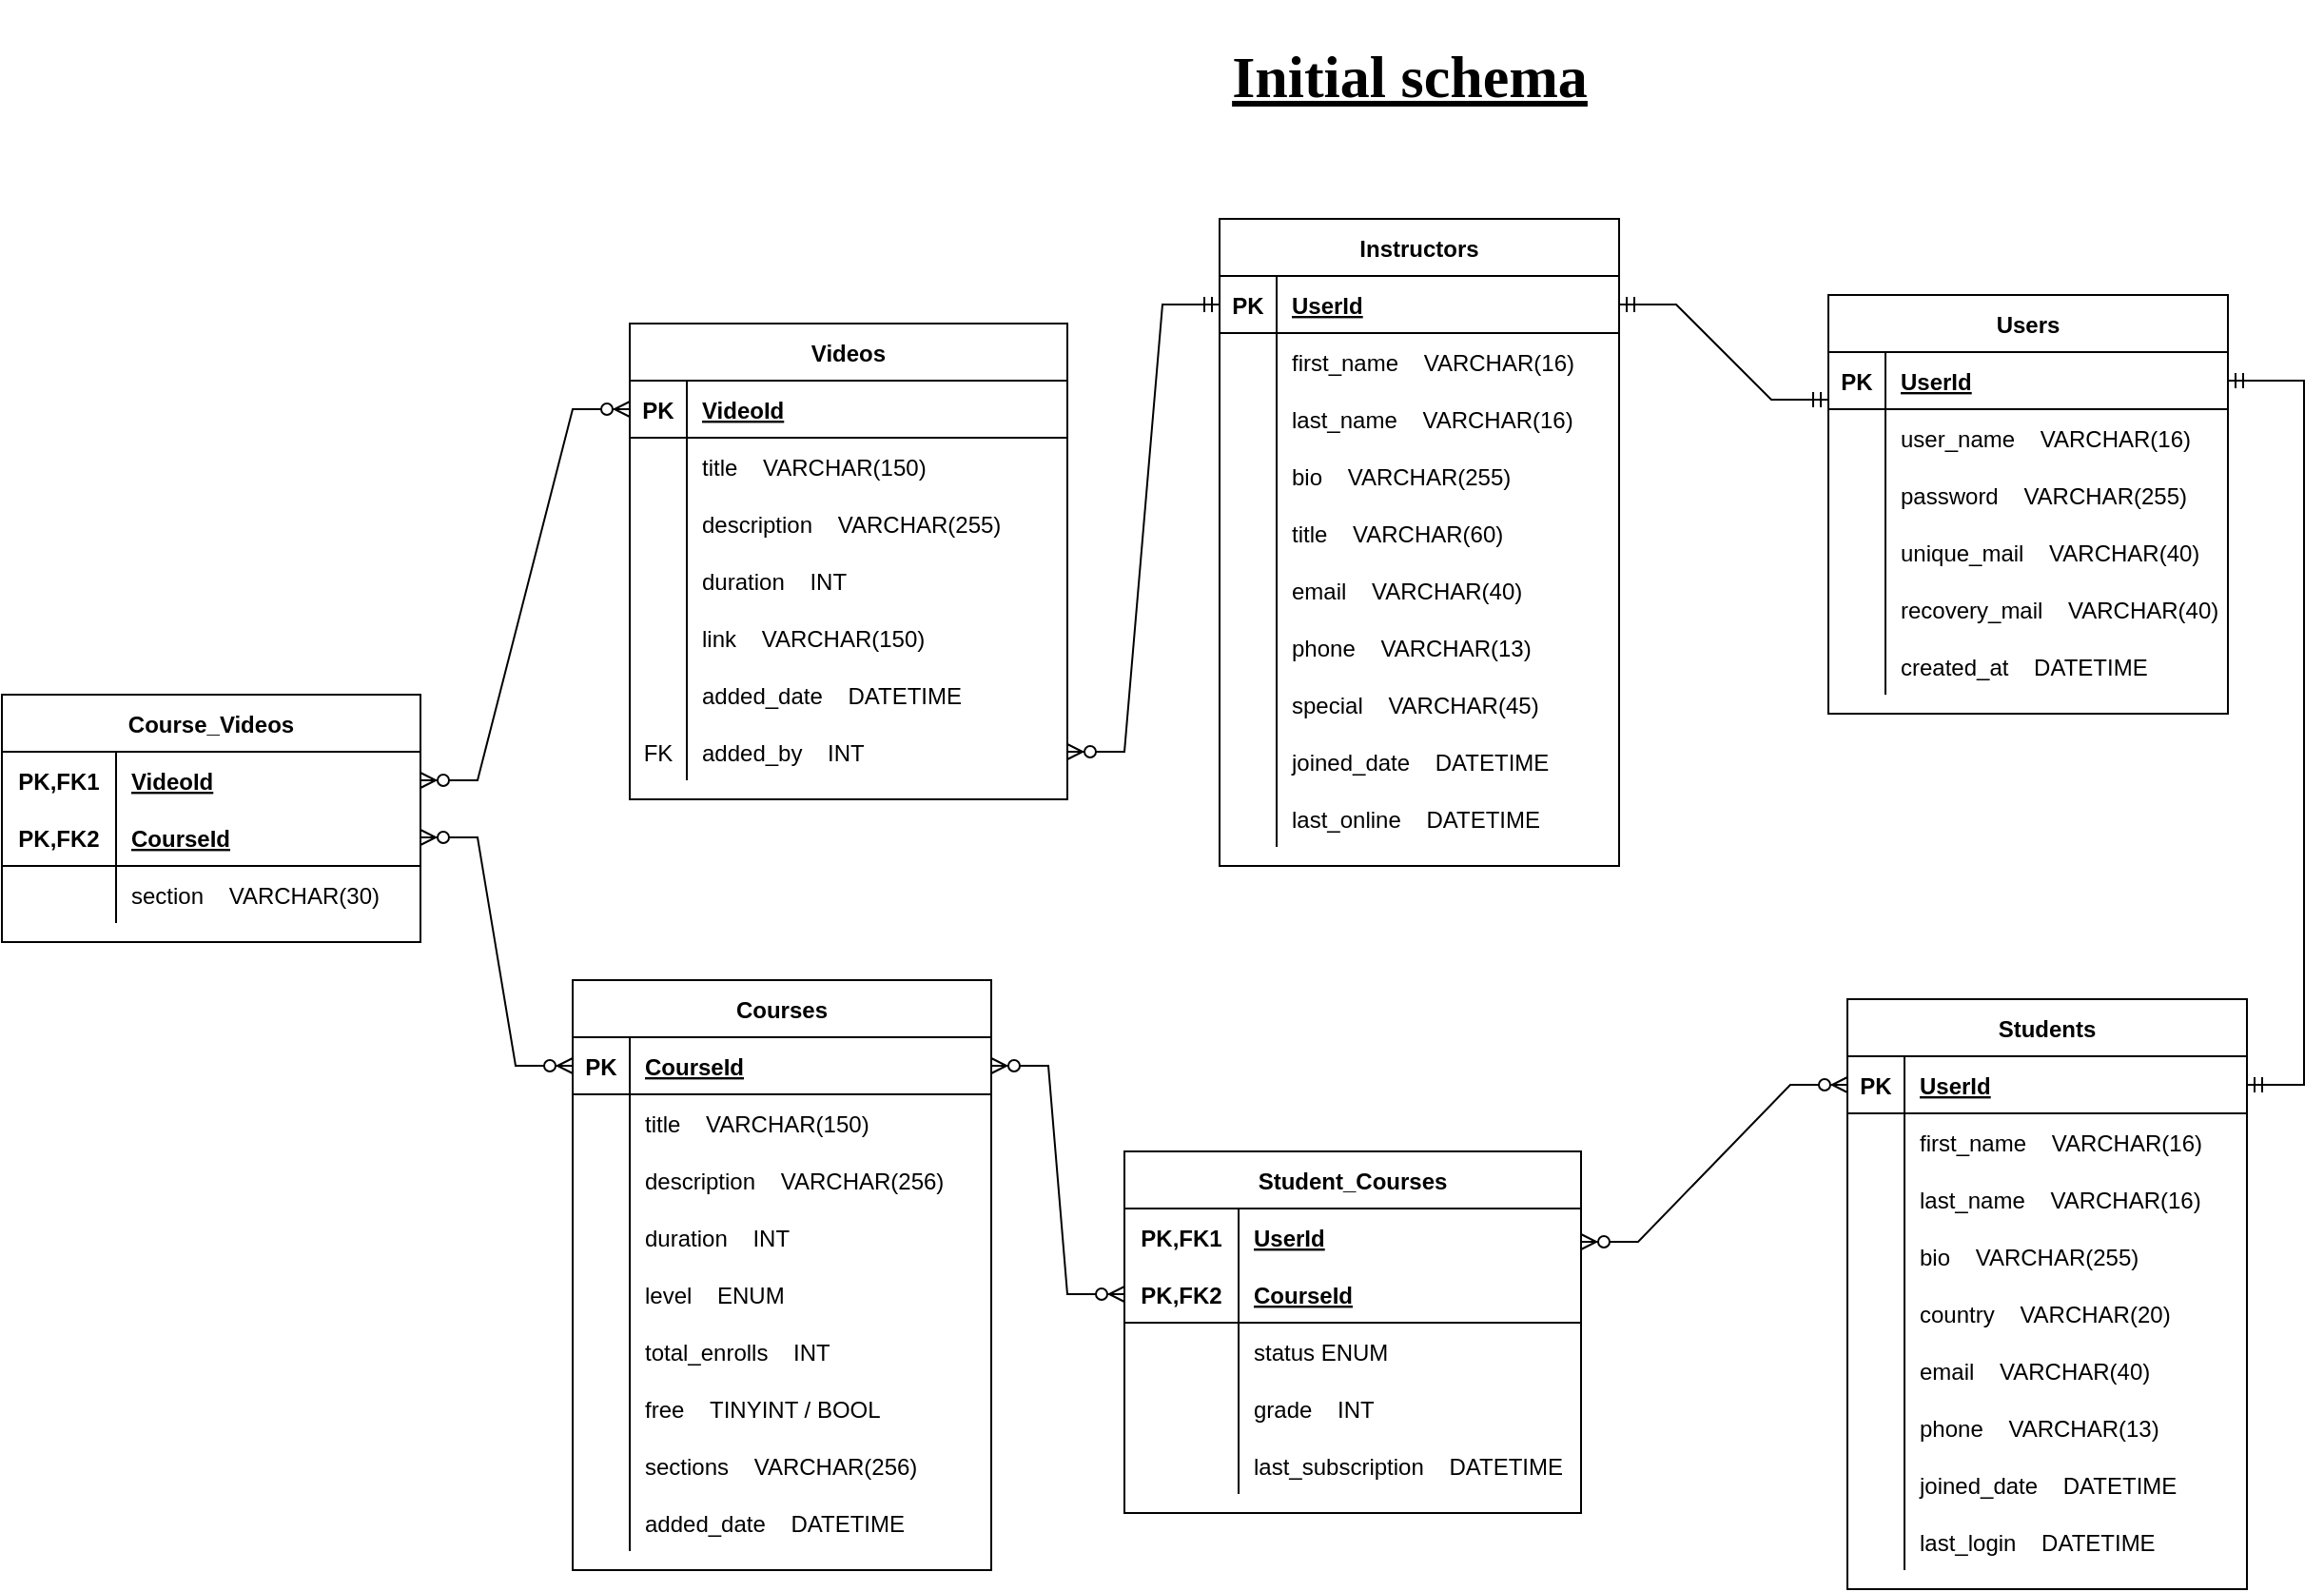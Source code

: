 <mxfile version="16.4.3" type="github">
  <diagram id="ErZcfTkcBctgj183ErIj" name="Page-1">
    <mxGraphModel dx="2376" dy="660" grid="1" gridSize="10" guides="1" tooltips="1" connect="1" arrows="1" fold="1" page="1" pageScale="1" pageWidth="850" pageHeight="1100" math="0" shadow="0">
      <root>
        <mxCell id="0" />
        <mxCell id="1" parent="0" />
        <mxCell id="pTQKPhTuMVhdi3Bp7tm_-1" value="Instructors" style="shape=table;startSize=30;container=1;collapsible=1;childLayout=tableLayout;fixedRows=1;rowLines=0;fontStyle=1;align=center;resizeLast=1;" vertex="1" parent="1">
          <mxGeometry x="50" y="155" width="210" height="340" as="geometry">
            <mxRectangle x="30" y="50" width="100" height="30" as="alternateBounds" />
          </mxGeometry>
        </mxCell>
        <mxCell id="pTQKPhTuMVhdi3Bp7tm_-2" value="" style="shape=tableRow;horizontal=0;startSize=0;swimlaneHead=0;swimlaneBody=0;fillColor=none;collapsible=0;dropTarget=0;points=[[0,0.5],[1,0.5]];portConstraint=eastwest;top=0;left=0;right=0;bottom=1;" vertex="1" parent="pTQKPhTuMVhdi3Bp7tm_-1">
          <mxGeometry y="30" width="210" height="30" as="geometry" />
        </mxCell>
        <mxCell id="pTQKPhTuMVhdi3Bp7tm_-3" value="PK" style="shape=partialRectangle;connectable=0;fillColor=none;top=0;left=0;bottom=0;right=0;fontStyle=1;overflow=hidden;" vertex="1" parent="pTQKPhTuMVhdi3Bp7tm_-2">
          <mxGeometry width="30" height="30" as="geometry">
            <mxRectangle width="30" height="30" as="alternateBounds" />
          </mxGeometry>
        </mxCell>
        <mxCell id="pTQKPhTuMVhdi3Bp7tm_-4" value="UserId" style="shape=partialRectangle;connectable=0;fillColor=none;top=0;left=0;bottom=0;right=0;align=left;spacingLeft=6;fontStyle=5;overflow=hidden;" vertex="1" parent="pTQKPhTuMVhdi3Bp7tm_-2">
          <mxGeometry x="30" width="180" height="30" as="geometry">
            <mxRectangle width="180" height="30" as="alternateBounds" />
          </mxGeometry>
        </mxCell>
        <mxCell id="pTQKPhTuMVhdi3Bp7tm_-5" value="" style="shape=tableRow;horizontal=0;startSize=0;swimlaneHead=0;swimlaneBody=0;fillColor=none;collapsible=0;dropTarget=0;points=[[0,0.5],[1,0.5]];portConstraint=eastwest;top=0;left=0;right=0;bottom=0;" vertex="1" parent="pTQKPhTuMVhdi3Bp7tm_-1">
          <mxGeometry y="60" width="210" height="30" as="geometry" />
        </mxCell>
        <mxCell id="pTQKPhTuMVhdi3Bp7tm_-6" value="" style="shape=partialRectangle;connectable=0;fillColor=none;top=0;left=0;bottom=0;right=0;editable=1;overflow=hidden;" vertex="1" parent="pTQKPhTuMVhdi3Bp7tm_-5">
          <mxGeometry width="30" height="30" as="geometry">
            <mxRectangle width="30" height="30" as="alternateBounds" />
          </mxGeometry>
        </mxCell>
        <mxCell id="pTQKPhTuMVhdi3Bp7tm_-7" value="first_name    VARCHAR(16)" style="shape=partialRectangle;connectable=0;fillColor=none;top=0;left=0;bottom=0;right=0;align=left;spacingLeft=6;overflow=hidden;" vertex="1" parent="pTQKPhTuMVhdi3Bp7tm_-5">
          <mxGeometry x="30" width="180" height="30" as="geometry">
            <mxRectangle width="180" height="30" as="alternateBounds" />
          </mxGeometry>
        </mxCell>
        <mxCell id="pTQKPhTuMVhdi3Bp7tm_-8" value="" style="shape=tableRow;horizontal=0;startSize=0;swimlaneHead=0;swimlaneBody=0;fillColor=none;collapsible=0;dropTarget=0;points=[[0,0.5],[1,0.5]];portConstraint=eastwest;top=0;left=0;right=0;bottom=0;" vertex="1" parent="pTQKPhTuMVhdi3Bp7tm_-1">
          <mxGeometry y="90" width="210" height="30" as="geometry" />
        </mxCell>
        <mxCell id="pTQKPhTuMVhdi3Bp7tm_-9" value="" style="shape=partialRectangle;connectable=0;fillColor=none;top=0;left=0;bottom=0;right=0;editable=1;overflow=hidden;" vertex="1" parent="pTQKPhTuMVhdi3Bp7tm_-8">
          <mxGeometry width="30" height="30" as="geometry">
            <mxRectangle width="30" height="30" as="alternateBounds" />
          </mxGeometry>
        </mxCell>
        <mxCell id="pTQKPhTuMVhdi3Bp7tm_-10" value="last_name    VARCHAR(16)" style="shape=partialRectangle;connectable=0;fillColor=none;top=0;left=0;bottom=0;right=0;align=left;spacingLeft=6;overflow=hidden;" vertex="1" parent="pTQKPhTuMVhdi3Bp7tm_-8">
          <mxGeometry x="30" width="180" height="30" as="geometry">
            <mxRectangle width="180" height="30" as="alternateBounds" />
          </mxGeometry>
        </mxCell>
        <mxCell id="pTQKPhTuMVhdi3Bp7tm_-11" value="" style="shape=tableRow;horizontal=0;startSize=0;swimlaneHead=0;swimlaneBody=0;fillColor=none;collapsible=0;dropTarget=0;points=[[0,0.5],[1,0.5]];portConstraint=eastwest;top=0;left=0;right=0;bottom=0;" vertex="1" parent="pTQKPhTuMVhdi3Bp7tm_-1">
          <mxGeometry y="120" width="210" height="30" as="geometry" />
        </mxCell>
        <mxCell id="pTQKPhTuMVhdi3Bp7tm_-12" value="" style="shape=partialRectangle;connectable=0;fillColor=none;top=0;left=0;bottom=0;right=0;editable=1;overflow=hidden;" vertex="1" parent="pTQKPhTuMVhdi3Bp7tm_-11">
          <mxGeometry width="30" height="30" as="geometry">
            <mxRectangle width="30" height="30" as="alternateBounds" />
          </mxGeometry>
        </mxCell>
        <mxCell id="pTQKPhTuMVhdi3Bp7tm_-13" value="bio    VARCHAR(255)" style="shape=partialRectangle;connectable=0;fillColor=none;top=0;left=0;bottom=0;right=0;align=left;spacingLeft=6;overflow=hidden;" vertex="1" parent="pTQKPhTuMVhdi3Bp7tm_-11">
          <mxGeometry x="30" width="180" height="30" as="geometry">
            <mxRectangle width="180" height="30" as="alternateBounds" />
          </mxGeometry>
        </mxCell>
        <mxCell id="pTQKPhTuMVhdi3Bp7tm_-14" value="" style="shape=tableRow;horizontal=0;startSize=0;swimlaneHead=0;swimlaneBody=0;fillColor=none;collapsible=0;dropTarget=0;points=[[0,0.5],[1,0.5]];portConstraint=eastwest;top=0;left=0;right=0;bottom=0;" vertex="1" parent="pTQKPhTuMVhdi3Bp7tm_-1">
          <mxGeometry y="150" width="210" height="30" as="geometry" />
        </mxCell>
        <mxCell id="pTQKPhTuMVhdi3Bp7tm_-15" value="" style="shape=partialRectangle;connectable=0;fillColor=none;top=0;left=0;bottom=0;right=0;editable=1;overflow=hidden;" vertex="1" parent="pTQKPhTuMVhdi3Bp7tm_-14">
          <mxGeometry width="30" height="30" as="geometry">
            <mxRectangle width="30" height="30" as="alternateBounds" />
          </mxGeometry>
        </mxCell>
        <mxCell id="pTQKPhTuMVhdi3Bp7tm_-16" value="title    VARCHAR(60)" style="shape=partialRectangle;connectable=0;fillColor=none;top=0;left=0;bottom=0;right=0;align=left;spacingLeft=6;overflow=hidden;" vertex="1" parent="pTQKPhTuMVhdi3Bp7tm_-14">
          <mxGeometry x="30" width="180" height="30" as="geometry">
            <mxRectangle width="180" height="30" as="alternateBounds" />
          </mxGeometry>
        </mxCell>
        <mxCell id="pTQKPhTuMVhdi3Bp7tm_-17" value="" style="shape=tableRow;horizontal=0;startSize=0;swimlaneHead=0;swimlaneBody=0;fillColor=none;collapsible=0;dropTarget=0;points=[[0,0.5],[1,0.5]];portConstraint=eastwest;top=0;left=0;right=0;bottom=0;" vertex="1" parent="pTQKPhTuMVhdi3Bp7tm_-1">
          <mxGeometry y="180" width="210" height="30" as="geometry" />
        </mxCell>
        <mxCell id="pTQKPhTuMVhdi3Bp7tm_-18" value="" style="shape=partialRectangle;connectable=0;fillColor=none;top=0;left=0;bottom=0;right=0;editable=1;overflow=hidden;" vertex="1" parent="pTQKPhTuMVhdi3Bp7tm_-17">
          <mxGeometry width="30" height="30" as="geometry">
            <mxRectangle width="30" height="30" as="alternateBounds" />
          </mxGeometry>
        </mxCell>
        <mxCell id="pTQKPhTuMVhdi3Bp7tm_-19" value="email    VARCHAR(40)" style="shape=partialRectangle;connectable=0;fillColor=none;top=0;left=0;bottom=0;right=0;align=left;spacingLeft=6;overflow=hidden;" vertex="1" parent="pTQKPhTuMVhdi3Bp7tm_-17">
          <mxGeometry x="30" width="180" height="30" as="geometry">
            <mxRectangle width="180" height="30" as="alternateBounds" />
          </mxGeometry>
        </mxCell>
        <mxCell id="pTQKPhTuMVhdi3Bp7tm_-20" value="" style="shape=tableRow;horizontal=0;startSize=0;swimlaneHead=0;swimlaneBody=0;fillColor=none;collapsible=0;dropTarget=0;points=[[0,0.5],[1,0.5]];portConstraint=eastwest;top=0;left=0;right=0;bottom=0;" vertex="1" parent="pTQKPhTuMVhdi3Bp7tm_-1">
          <mxGeometry y="210" width="210" height="30" as="geometry" />
        </mxCell>
        <mxCell id="pTQKPhTuMVhdi3Bp7tm_-21" value="" style="shape=partialRectangle;connectable=0;fillColor=none;top=0;left=0;bottom=0;right=0;editable=1;overflow=hidden;" vertex="1" parent="pTQKPhTuMVhdi3Bp7tm_-20">
          <mxGeometry width="30" height="30" as="geometry">
            <mxRectangle width="30" height="30" as="alternateBounds" />
          </mxGeometry>
        </mxCell>
        <mxCell id="pTQKPhTuMVhdi3Bp7tm_-22" value="phone    VARCHAR(13)" style="shape=partialRectangle;connectable=0;fillColor=none;top=0;left=0;bottom=0;right=0;align=left;spacingLeft=6;overflow=hidden;" vertex="1" parent="pTQKPhTuMVhdi3Bp7tm_-20">
          <mxGeometry x="30" width="180" height="30" as="geometry">
            <mxRectangle width="180" height="30" as="alternateBounds" />
          </mxGeometry>
        </mxCell>
        <mxCell id="pTQKPhTuMVhdi3Bp7tm_-23" value="" style="shape=tableRow;horizontal=0;startSize=0;swimlaneHead=0;swimlaneBody=0;fillColor=none;collapsible=0;dropTarget=0;points=[[0,0.5],[1,0.5]];portConstraint=eastwest;top=0;left=0;right=0;bottom=0;" vertex="1" parent="pTQKPhTuMVhdi3Bp7tm_-1">
          <mxGeometry y="240" width="210" height="30" as="geometry" />
        </mxCell>
        <mxCell id="pTQKPhTuMVhdi3Bp7tm_-24" value="" style="shape=partialRectangle;connectable=0;fillColor=none;top=0;left=0;bottom=0;right=0;editable=1;overflow=hidden;" vertex="1" parent="pTQKPhTuMVhdi3Bp7tm_-23">
          <mxGeometry width="30" height="30" as="geometry">
            <mxRectangle width="30" height="30" as="alternateBounds" />
          </mxGeometry>
        </mxCell>
        <mxCell id="pTQKPhTuMVhdi3Bp7tm_-25" value="special    VARCHAR(45)" style="shape=partialRectangle;connectable=0;fillColor=none;top=0;left=0;bottom=0;right=0;align=left;spacingLeft=6;overflow=hidden;" vertex="1" parent="pTQKPhTuMVhdi3Bp7tm_-23">
          <mxGeometry x="30" width="180" height="30" as="geometry">
            <mxRectangle width="180" height="30" as="alternateBounds" />
          </mxGeometry>
        </mxCell>
        <mxCell id="pTQKPhTuMVhdi3Bp7tm_-158" value="" style="shape=tableRow;horizontal=0;startSize=0;swimlaneHead=0;swimlaneBody=0;fillColor=none;collapsible=0;dropTarget=0;points=[[0,0.5],[1,0.5]];portConstraint=eastwest;top=0;left=0;right=0;bottom=0;" vertex="1" parent="pTQKPhTuMVhdi3Bp7tm_-1">
          <mxGeometry y="270" width="210" height="30" as="geometry" />
        </mxCell>
        <mxCell id="pTQKPhTuMVhdi3Bp7tm_-159" value="" style="shape=partialRectangle;connectable=0;fillColor=none;top=0;left=0;bottom=0;right=0;editable=1;overflow=hidden;" vertex="1" parent="pTQKPhTuMVhdi3Bp7tm_-158">
          <mxGeometry width="30" height="30" as="geometry">
            <mxRectangle width="30" height="30" as="alternateBounds" />
          </mxGeometry>
        </mxCell>
        <mxCell id="pTQKPhTuMVhdi3Bp7tm_-160" value="joined_date    DATETIME" style="shape=partialRectangle;connectable=0;fillColor=none;top=0;left=0;bottom=0;right=0;align=left;spacingLeft=6;overflow=hidden;" vertex="1" parent="pTQKPhTuMVhdi3Bp7tm_-158">
          <mxGeometry x="30" width="180" height="30" as="geometry">
            <mxRectangle width="180" height="30" as="alternateBounds" />
          </mxGeometry>
        </mxCell>
        <mxCell id="pTQKPhTuMVhdi3Bp7tm_-161" value="" style="shape=tableRow;horizontal=0;startSize=0;swimlaneHead=0;swimlaneBody=0;fillColor=none;collapsible=0;dropTarget=0;points=[[0,0.5],[1,0.5]];portConstraint=eastwest;top=0;left=0;right=0;bottom=0;" vertex="1" parent="pTQKPhTuMVhdi3Bp7tm_-1">
          <mxGeometry y="300" width="210" height="30" as="geometry" />
        </mxCell>
        <mxCell id="pTQKPhTuMVhdi3Bp7tm_-162" value="" style="shape=partialRectangle;connectable=0;fillColor=none;top=0;left=0;bottom=0;right=0;editable=1;overflow=hidden;" vertex="1" parent="pTQKPhTuMVhdi3Bp7tm_-161">
          <mxGeometry width="30" height="30" as="geometry">
            <mxRectangle width="30" height="30" as="alternateBounds" />
          </mxGeometry>
        </mxCell>
        <mxCell id="pTQKPhTuMVhdi3Bp7tm_-163" value="last_online    DATETIME" style="shape=partialRectangle;connectable=0;fillColor=none;top=0;left=0;bottom=0;right=0;align=left;spacingLeft=6;overflow=hidden;" vertex="1" parent="pTQKPhTuMVhdi3Bp7tm_-161">
          <mxGeometry x="30" width="180" height="30" as="geometry">
            <mxRectangle width="180" height="30" as="alternateBounds" />
          </mxGeometry>
        </mxCell>
        <mxCell id="pTQKPhTuMVhdi3Bp7tm_-26" value="Students" style="shape=table;startSize=30;container=1;collapsible=1;childLayout=tableLayout;fixedRows=1;rowLines=0;fontStyle=1;align=center;resizeLast=1;" vertex="1" parent="1">
          <mxGeometry x="380" y="565" width="210" height="310" as="geometry">
            <mxRectangle x="30" y="50" width="100" height="30" as="alternateBounds" />
          </mxGeometry>
        </mxCell>
        <mxCell id="pTQKPhTuMVhdi3Bp7tm_-27" value="" style="shape=tableRow;horizontal=0;startSize=0;swimlaneHead=0;swimlaneBody=0;fillColor=none;collapsible=0;dropTarget=0;points=[[0,0.5],[1,0.5]];portConstraint=eastwest;top=0;left=0;right=0;bottom=1;" vertex="1" parent="pTQKPhTuMVhdi3Bp7tm_-26">
          <mxGeometry y="30" width="210" height="30" as="geometry" />
        </mxCell>
        <mxCell id="pTQKPhTuMVhdi3Bp7tm_-28" value="PK" style="shape=partialRectangle;connectable=0;fillColor=none;top=0;left=0;bottom=0;right=0;fontStyle=1;overflow=hidden;" vertex="1" parent="pTQKPhTuMVhdi3Bp7tm_-27">
          <mxGeometry width="30" height="30" as="geometry">
            <mxRectangle width="30" height="30" as="alternateBounds" />
          </mxGeometry>
        </mxCell>
        <mxCell id="pTQKPhTuMVhdi3Bp7tm_-29" value="UserId" style="shape=partialRectangle;connectable=0;fillColor=none;top=0;left=0;bottom=0;right=0;align=left;spacingLeft=6;fontStyle=5;overflow=hidden;" vertex="1" parent="pTQKPhTuMVhdi3Bp7tm_-27">
          <mxGeometry x="30" width="180" height="30" as="geometry">
            <mxRectangle width="180" height="30" as="alternateBounds" />
          </mxGeometry>
        </mxCell>
        <mxCell id="pTQKPhTuMVhdi3Bp7tm_-30" value="" style="shape=tableRow;horizontal=0;startSize=0;swimlaneHead=0;swimlaneBody=0;fillColor=none;collapsible=0;dropTarget=0;points=[[0,0.5],[1,0.5]];portConstraint=eastwest;top=0;left=0;right=0;bottom=0;" vertex="1" parent="pTQKPhTuMVhdi3Bp7tm_-26">
          <mxGeometry y="60" width="210" height="30" as="geometry" />
        </mxCell>
        <mxCell id="pTQKPhTuMVhdi3Bp7tm_-31" value="" style="shape=partialRectangle;connectable=0;fillColor=none;top=0;left=0;bottom=0;right=0;editable=1;overflow=hidden;" vertex="1" parent="pTQKPhTuMVhdi3Bp7tm_-30">
          <mxGeometry width="30" height="30" as="geometry">
            <mxRectangle width="30" height="30" as="alternateBounds" />
          </mxGeometry>
        </mxCell>
        <mxCell id="pTQKPhTuMVhdi3Bp7tm_-32" value="first_name    VARCHAR(16)" style="shape=partialRectangle;connectable=0;fillColor=none;top=0;left=0;bottom=0;right=0;align=left;spacingLeft=6;overflow=hidden;" vertex="1" parent="pTQKPhTuMVhdi3Bp7tm_-30">
          <mxGeometry x="30" width="180" height="30" as="geometry">
            <mxRectangle width="180" height="30" as="alternateBounds" />
          </mxGeometry>
        </mxCell>
        <mxCell id="pTQKPhTuMVhdi3Bp7tm_-33" value="" style="shape=tableRow;horizontal=0;startSize=0;swimlaneHead=0;swimlaneBody=0;fillColor=none;collapsible=0;dropTarget=0;points=[[0,0.5],[1,0.5]];portConstraint=eastwest;top=0;left=0;right=0;bottom=0;" vertex="1" parent="pTQKPhTuMVhdi3Bp7tm_-26">
          <mxGeometry y="90" width="210" height="30" as="geometry" />
        </mxCell>
        <mxCell id="pTQKPhTuMVhdi3Bp7tm_-34" value="" style="shape=partialRectangle;connectable=0;fillColor=none;top=0;left=0;bottom=0;right=0;editable=1;overflow=hidden;" vertex="1" parent="pTQKPhTuMVhdi3Bp7tm_-33">
          <mxGeometry width="30" height="30" as="geometry">
            <mxRectangle width="30" height="30" as="alternateBounds" />
          </mxGeometry>
        </mxCell>
        <mxCell id="pTQKPhTuMVhdi3Bp7tm_-35" value="last_name    VARCHAR(16)" style="shape=partialRectangle;connectable=0;fillColor=none;top=0;left=0;bottom=0;right=0;align=left;spacingLeft=6;overflow=hidden;" vertex="1" parent="pTQKPhTuMVhdi3Bp7tm_-33">
          <mxGeometry x="30" width="180" height="30" as="geometry">
            <mxRectangle width="180" height="30" as="alternateBounds" />
          </mxGeometry>
        </mxCell>
        <mxCell id="pTQKPhTuMVhdi3Bp7tm_-36" value="" style="shape=tableRow;horizontal=0;startSize=0;swimlaneHead=0;swimlaneBody=0;fillColor=none;collapsible=0;dropTarget=0;points=[[0,0.5],[1,0.5]];portConstraint=eastwest;top=0;left=0;right=0;bottom=0;" vertex="1" parent="pTQKPhTuMVhdi3Bp7tm_-26">
          <mxGeometry y="120" width="210" height="30" as="geometry" />
        </mxCell>
        <mxCell id="pTQKPhTuMVhdi3Bp7tm_-37" value="" style="shape=partialRectangle;connectable=0;fillColor=none;top=0;left=0;bottom=0;right=0;editable=1;overflow=hidden;" vertex="1" parent="pTQKPhTuMVhdi3Bp7tm_-36">
          <mxGeometry width="30" height="30" as="geometry">
            <mxRectangle width="30" height="30" as="alternateBounds" />
          </mxGeometry>
        </mxCell>
        <mxCell id="pTQKPhTuMVhdi3Bp7tm_-38" value="bio    VARCHAR(255)" style="shape=partialRectangle;connectable=0;fillColor=none;top=0;left=0;bottom=0;right=0;align=left;spacingLeft=6;overflow=hidden;" vertex="1" parent="pTQKPhTuMVhdi3Bp7tm_-36">
          <mxGeometry x="30" width="180" height="30" as="geometry">
            <mxRectangle width="180" height="30" as="alternateBounds" />
          </mxGeometry>
        </mxCell>
        <mxCell id="pTQKPhTuMVhdi3Bp7tm_-39" value="" style="shape=tableRow;horizontal=0;startSize=0;swimlaneHead=0;swimlaneBody=0;fillColor=none;collapsible=0;dropTarget=0;points=[[0,0.5],[1,0.5]];portConstraint=eastwest;top=0;left=0;right=0;bottom=0;" vertex="1" parent="pTQKPhTuMVhdi3Bp7tm_-26">
          <mxGeometry y="150" width="210" height="30" as="geometry" />
        </mxCell>
        <mxCell id="pTQKPhTuMVhdi3Bp7tm_-40" value="" style="shape=partialRectangle;connectable=0;fillColor=none;top=0;left=0;bottom=0;right=0;editable=1;overflow=hidden;" vertex="1" parent="pTQKPhTuMVhdi3Bp7tm_-39">
          <mxGeometry width="30" height="30" as="geometry">
            <mxRectangle width="30" height="30" as="alternateBounds" />
          </mxGeometry>
        </mxCell>
        <mxCell id="pTQKPhTuMVhdi3Bp7tm_-41" value="country    VARCHAR(20)" style="shape=partialRectangle;connectable=0;fillColor=none;top=0;left=0;bottom=0;right=0;align=left;spacingLeft=6;overflow=hidden;" vertex="1" parent="pTQKPhTuMVhdi3Bp7tm_-39">
          <mxGeometry x="30" width="180" height="30" as="geometry">
            <mxRectangle width="180" height="30" as="alternateBounds" />
          </mxGeometry>
        </mxCell>
        <mxCell id="pTQKPhTuMVhdi3Bp7tm_-42" value="" style="shape=tableRow;horizontal=0;startSize=0;swimlaneHead=0;swimlaneBody=0;fillColor=none;collapsible=0;dropTarget=0;points=[[0,0.5],[1,0.5]];portConstraint=eastwest;top=0;left=0;right=0;bottom=0;" vertex="1" parent="pTQKPhTuMVhdi3Bp7tm_-26">
          <mxGeometry y="180" width="210" height="30" as="geometry" />
        </mxCell>
        <mxCell id="pTQKPhTuMVhdi3Bp7tm_-43" value="" style="shape=partialRectangle;connectable=0;fillColor=none;top=0;left=0;bottom=0;right=0;editable=1;overflow=hidden;" vertex="1" parent="pTQKPhTuMVhdi3Bp7tm_-42">
          <mxGeometry width="30" height="30" as="geometry">
            <mxRectangle width="30" height="30" as="alternateBounds" />
          </mxGeometry>
        </mxCell>
        <mxCell id="pTQKPhTuMVhdi3Bp7tm_-44" value="email    VARCHAR(40)" style="shape=partialRectangle;connectable=0;fillColor=none;top=0;left=0;bottom=0;right=0;align=left;spacingLeft=6;overflow=hidden;" vertex="1" parent="pTQKPhTuMVhdi3Bp7tm_-42">
          <mxGeometry x="30" width="180" height="30" as="geometry">
            <mxRectangle width="180" height="30" as="alternateBounds" />
          </mxGeometry>
        </mxCell>
        <mxCell id="pTQKPhTuMVhdi3Bp7tm_-45" value="" style="shape=tableRow;horizontal=0;startSize=0;swimlaneHead=0;swimlaneBody=0;fillColor=none;collapsible=0;dropTarget=0;points=[[0,0.5],[1,0.5]];portConstraint=eastwest;top=0;left=0;right=0;bottom=0;" vertex="1" parent="pTQKPhTuMVhdi3Bp7tm_-26">
          <mxGeometry y="210" width="210" height="30" as="geometry" />
        </mxCell>
        <mxCell id="pTQKPhTuMVhdi3Bp7tm_-46" value="" style="shape=partialRectangle;connectable=0;fillColor=none;top=0;left=0;bottom=0;right=0;editable=1;overflow=hidden;" vertex="1" parent="pTQKPhTuMVhdi3Bp7tm_-45">
          <mxGeometry width="30" height="30" as="geometry">
            <mxRectangle width="30" height="30" as="alternateBounds" />
          </mxGeometry>
        </mxCell>
        <mxCell id="pTQKPhTuMVhdi3Bp7tm_-47" value="phone    VARCHAR(13)" style="shape=partialRectangle;connectable=0;fillColor=none;top=0;left=0;bottom=0;right=0;align=left;spacingLeft=6;overflow=hidden;" vertex="1" parent="pTQKPhTuMVhdi3Bp7tm_-45">
          <mxGeometry x="30" width="180" height="30" as="geometry">
            <mxRectangle width="180" height="30" as="alternateBounds" />
          </mxGeometry>
        </mxCell>
        <mxCell id="pTQKPhTuMVhdi3Bp7tm_-152" value="" style="shape=tableRow;horizontal=0;startSize=0;swimlaneHead=0;swimlaneBody=0;fillColor=none;collapsible=0;dropTarget=0;points=[[0,0.5],[1,0.5]];portConstraint=eastwest;top=0;left=0;right=0;bottom=0;" vertex="1" parent="pTQKPhTuMVhdi3Bp7tm_-26">
          <mxGeometry y="240" width="210" height="30" as="geometry" />
        </mxCell>
        <mxCell id="pTQKPhTuMVhdi3Bp7tm_-153" value="" style="shape=partialRectangle;connectable=0;fillColor=none;top=0;left=0;bottom=0;right=0;editable=1;overflow=hidden;" vertex="1" parent="pTQKPhTuMVhdi3Bp7tm_-152">
          <mxGeometry width="30" height="30" as="geometry">
            <mxRectangle width="30" height="30" as="alternateBounds" />
          </mxGeometry>
        </mxCell>
        <mxCell id="pTQKPhTuMVhdi3Bp7tm_-154" value="joined_date    DATETIME" style="shape=partialRectangle;connectable=0;fillColor=none;top=0;left=0;bottom=0;right=0;align=left;spacingLeft=6;overflow=hidden;" vertex="1" parent="pTQKPhTuMVhdi3Bp7tm_-152">
          <mxGeometry x="30" width="180" height="30" as="geometry">
            <mxRectangle width="180" height="30" as="alternateBounds" />
          </mxGeometry>
        </mxCell>
        <mxCell id="pTQKPhTuMVhdi3Bp7tm_-155" value="" style="shape=tableRow;horizontal=0;startSize=0;swimlaneHead=0;swimlaneBody=0;fillColor=none;collapsible=0;dropTarget=0;points=[[0,0.5],[1,0.5]];portConstraint=eastwest;top=0;left=0;right=0;bottom=0;" vertex="1" parent="pTQKPhTuMVhdi3Bp7tm_-26">
          <mxGeometry y="270" width="210" height="30" as="geometry" />
        </mxCell>
        <mxCell id="pTQKPhTuMVhdi3Bp7tm_-156" value="" style="shape=partialRectangle;connectable=0;fillColor=none;top=0;left=0;bottom=0;right=0;editable=1;overflow=hidden;" vertex="1" parent="pTQKPhTuMVhdi3Bp7tm_-155">
          <mxGeometry width="30" height="30" as="geometry">
            <mxRectangle width="30" height="30" as="alternateBounds" />
          </mxGeometry>
        </mxCell>
        <mxCell id="pTQKPhTuMVhdi3Bp7tm_-157" value="last_login    DATETIME" style="shape=partialRectangle;connectable=0;fillColor=none;top=0;left=0;bottom=0;right=0;align=left;spacingLeft=6;overflow=hidden;" vertex="1" parent="pTQKPhTuMVhdi3Bp7tm_-155">
          <mxGeometry x="30" width="180" height="30" as="geometry">
            <mxRectangle width="180" height="30" as="alternateBounds" />
          </mxGeometry>
        </mxCell>
        <mxCell id="pTQKPhTuMVhdi3Bp7tm_-51" value="Courses" style="shape=table;startSize=30;container=1;collapsible=1;childLayout=tableLayout;fixedRows=1;rowLines=0;fontStyle=1;align=center;resizeLast=1;" vertex="1" parent="1">
          <mxGeometry x="-290" y="555" width="220" height="310" as="geometry">
            <mxRectangle x="30" y="50" width="100" height="30" as="alternateBounds" />
          </mxGeometry>
        </mxCell>
        <mxCell id="pTQKPhTuMVhdi3Bp7tm_-52" value="" style="shape=tableRow;horizontal=0;startSize=0;swimlaneHead=0;swimlaneBody=0;fillColor=none;collapsible=0;dropTarget=0;points=[[0,0.5],[1,0.5]];portConstraint=eastwest;top=0;left=0;right=0;bottom=1;" vertex="1" parent="pTQKPhTuMVhdi3Bp7tm_-51">
          <mxGeometry y="30" width="220" height="30" as="geometry" />
        </mxCell>
        <mxCell id="pTQKPhTuMVhdi3Bp7tm_-53" value="PK" style="shape=partialRectangle;connectable=0;fillColor=none;top=0;left=0;bottom=0;right=0;fontStyle=1;overflow=hidden;" vertex="1" parent="pTQKPhTuMVhdi3Bp7tm_-52">
          <mxGeometry width="30" height="30" as="geometry">
            <mxRectangle width="30" height="30" as="alternateBounds" />
          </mxGeometry>
        </mxCell>
        <mxCell id="pTQKPhTuMVhdi3Bp7tm_-54" value="CourseId" style="shape=partialRectangle;connectable=0;fillColor=none;top=0;left=0;bottom=0;right=0;align=left;spacingLeft=6;fontStyle=5;overflow=hidden;" vertex="1" parent="pTQKPhTuMVhdi3Bp7tm_-52">
          <mxGeometry x="30" width="190" height="30" as="geometry">
            <mxRectangle width="190" height="30" as="alternateBounds" />
          </mxGeometry>
        </mxCell>
        <mxCell id="pTQKPhTuMVhdi3Bp7tm_-55" value="" style="shape=tableRow;horizontal=0;startSize=0;swimlaneHead=0;swimlaneBody=0;fillColor=none;collapsible=0;dropTarget=0;points=[[0,0.5],[1,0.5]];portConstraint=eastwest;top=0;left=0;right=0;bottom=0;" vertex="1" parent="pTQKPhTuMVhdi3Bp7tm_-51">
          <mxGeometry y="60" width="220" height="30" as="geometry" />
        </mxCell>
        <mxCell id="pTQKPhTuMVhdi3Bp7tm_-56" value="" style="shape=partialRectangle;connectable=0;fillColor=none;top=0;left=0;bottom=0;right=0;editable=1;overflow=hidden;" vertex="1" parent="pTQKPhTuMVhdi3Bp7tm_-55">
          <mxGeometry width="30" height="30" as="geometry">
            <mxRectangle width="30" height="30" as="alternateBounds" />
          </mxGeometry>
        </mxCell>
        <mxCell id="pTQKPhTuMVhdi3Bp7tm_-57" value="title    VARCHAR(150)" style="shape=partialRectangle;connectable=0;fillColor=none;top=0;left=0;bottom=0;right=0;align=left;spacingLeft=6;overflow=hidden;" vertex="1" parent="pTQKPhTuMVhdi3Bp7tm_-55">
          <mxGeometry x="30" width="190" height="30" as="geometry">
            <mxRectangle width="190" height="30" as="alternateBounds" />
          </mxGeometry>
        </mxCell>
        <mxCell id="pTQKPhTuMVhdi3Bp7tm_-58" value="" style="shape=tableRow;horizontal=0;startSize=0;swimlaneHead=0;swimlaneBody=0;fillColor=none;collapsible=0;dropTarget=0;points=[[0,0.5],[1,0.5]];portConstraint=eastwest;top=0;left=0;right=0;bottom=0;" vertex="1" parent="pTQKPhTuMVhdi3Bp7tm_-51">
          <mxGeometry y="90" width="220" height="30" as="geometry" />
        </mxCell>
        <mxCell id="pTQKPhTuMVhdi3Bp7tm_-59" value="" style="shape=partialRectangle;connectable=0;fillColor=none;top=0;left=0;bottom=0;right=0;editable=1;overflow=hidden;" vertex="1" parent="pTQKPhTuMVhdi3Bp7tm_-58">
          <mxGeometry width="30" height="30" as="geometry">
            <mxRectangle width="30" height="30" as="alternateBounds" />
          </mxGeometry>
        </mxCell>
        <mxCell id="pTQKPhTuMVhdi3Bp7tm_-60" value="description    VARCHAR(256)" style="shape=partialRectangle;connectable=0;fillColor=none;top=0;left=0;bottom=0;right=0;align=left;spacingLeft=6;overflow=hidden;" vertex="1" parent="pTQKPhTuMVhdi3Bp7tm_-58">
          <mxGeometry x="30" width="190" height="30" as="geometry">
            <mxRectangle width="190" height="30" as="alternateBounds" />
          </mxGeometry>
        </mxCell>
        <mxCell id="pTQKPhTuMVhdi3Bp7tm_-61" value="" style="shape=tableRow;horizontal=0;startSize=0;swimlaneHead=0;swimlaneBody=0;fillColor=none;collapsible=0;dropTarget=0;points=[[0,0.5],[1,0.5]];portConstraint=eastwest;top=0;left=0;right=0;bottom=0;" vertex="1" parent="pTQKPhTuMVhdi3Bp7tm_-51">
          <mxGeometry y="120" width="220" height="30" as="geometry" />
        </mxCell>
        <mxCell id="pTQKPhTuMVhdi3Bp7tm_-62" value="" style="shape=partialRectangle;connectable=0;fillColor=none;top=0;left=0;bottom=0;right=0;editable=1;overflow=hidden;" vertex="1" parent="pTQKPhTuMVhdi3Bp7tm_-61">
          <mxGeometry width="30" height="30" as="geometry">
            <mxRectangle width="30" height="30" as="alternateBounds" />
          </mxGeometry>
        </mxCell>
        <mxCell id="pTQKPhTuMVhdi3Bp7tm_-63" value="duration    INT" style="shape=partialRectangle;connectable=0;fillColor=none;top=0;left=0;bottom=0;right=0;align=left;spacingLeft=6;overflow=hidden;" vertex="1" parent="pTQKPhTuMVhdi3Bp7tm_-61">
          <mxGeometry x="30" width="190" height="30" as="geometry">
            <mxRectangle width="190" height="30" as="alternateBounds" />
          </mxGeometry>
        </mxCell>
        <mxCell id="pTQKPhTuMVhdi3Bp7tm_-64" value="" style="shape=tableRow;horizontal=0;startSize=0;swimlaneHead=0;swimlaneBody=0;fillColor=none;collapsible=0;dropTarget=0;points=[[0,0.5],[1,0.5]];portConstraint=eastwest;top=0;left=0;right=0;bottom=0;" vertex="1" parent="pTQKPhTuMVhdi3Bp7tm_-51">
          <mxGeometry y="150" width="220" height="30" as="geometry" />
        </mxCell>
        <mxCell id="pTQKPhTuMVhdi3Bp7tm_-65" value="" style="shape=partialRectangle;connectable=0;fillColor=none;top=0;left=0;bottom=0;right=0;editable=1;overflow=hidden;" vertex="1" parent="pTQKPhTuMVhdi3Bp7tm_-64">
          <mxGeometry width="30" height="30" as="geometry">
            <mxRectangle width="30" height="30" as="alternateBounds" />
          </mxGeometry>
        </mxCell>
        <mxCell id="pTQKPhTuMVhdi3Bp7tm_-66" value="level    ENUM" style="shape=partialRectangle;connectable=0;fillColor=none;top=0;left=0;bottom=0;right=0;align=left;spacingLeft=6;overflow=hidden;" vertex="1" parent="pTQKPhTuMVhdi3Bp7tm_-64">
          <mxGeometry x="30" width="190" height="30" as="geometry">
            <mxRectangle width="190" height="30" as="alternateBounds" />
          </mxGeometry>
        </mxCell>
        <mxCell id="pTQKPhTuMVhdi3Bp7tm_-67" value="" style="shape=tableRow;horizontal=0;startSize=0;swimlaneHead=0;swimlaneBody=0;fillColor=none;collapsible=0;dropTarget=0;points=[[0,0.5],[1,0.5]];portConstraint=eastwest;top=0;left=0;right=0;bottom=0;" vertex="1" parent="pTQKPhTuMVhdi3Bp7tm_-51">
          <mxGeometry y="180" width="220" height="30" as="geometry" />
        </mxCell>
        <mxCell id="pTQKPhTuMVhdi3Bp7tm_-68" value="" style="shape=partialRectangle;connectable=0;fillColor=none;top=0;left=0;bottom=0;right=0;editable=1;overflow=hidden;" vertex="1" parent="pTQKPhTuMVhdi3Bp7tm_-67">
          <mxGeometry width="30" height="30" as="geometry">
            <mxRectangle width="30" height="30" as="alternateBounds" />
          </mxGeometry>
        </mxCell>
        <mxCell id="pTQKPhTuMVhdi3Bp7tm_-69" value="total_enrolls    INT" style="shape=partialRectangle;connectable=0;fillColor=none;top=0;left=0;bottom=0;right=0;align=left;spacingLeft=6;overflow=hidden;" vertex="1" parent="pTQKPhTuMVhdi3Bp7tm_-67">
          <mxGeometry x="30" width="190" height="30" as="geometry">
            <mxRectangle width="190" height="30" as="alternateBounds" />
          </mxGeometry>
        </mxCell>
        <mxCell id="pTQKPhTuMVhdi3Bp7tm_-70" value="" style="shape=tableRow;horizontal=0;startSize=0;swimlaneHead=0;swimlaneBody=0;fillColor=none;collapsible=0;dropTarget=0;points=[[0,0.5],[1,0.5]];portConstraint=eastwest;top=0;left=0;right=0;bottom=0;" vertex="1" parent="pTQKPhTuMVhdi3Bp7tm_-51">
          <mxGeometry y="210" width="220" height="30" as="geometry" />
        </mxCell>
        <mxCell id="pTQKPhTuMVhdi3Bp7tm_-71" value="" style="shape=partialRectangle;connectable=0;fillColor=none;top=0;left=0;bottom=0;right=0;editable=1;overflow=hidden;" vertex="1" parent="pTQKPhTuMVhdi3Bp7tm_-70">
          <mxGeometry width="30" height="30" as="geometry">
            <mxRectangle width="30" height="30" as="alternateBounds" />
          </mxGeometry>
        </mxCell>
        <mxCell id="pTQKPhTuMVhdi3Bp7tm_-72" value="free    TINYINT / BOOL" style="shape=partialRectangle;connectable=0;fillColor=none;top=0;left=0;bottom=0;right=0;align=left;spacingLeft=6;overflow=hidden;" vertex="1" parent="pTQKPhTuMVhdi3Bp7tm_-70">
          <mxGeometry x="30" width="190" height="30" as="geometry">
            <mxRectangle width="190" height="30" as="alternateBounds" />
          </mxGeometry>
        </mxCell>
        <mxCell id="pTQKPhTuMVhdi3Bp7tm_-143" value="" style="shape=tableRow;horizontal=0;startSize=0;swimlaneHead=0;swimlaneBody=0;fillColor=none;collapsible=0;dropTarget=0;points=[[0,0.5],[1,0.5]];portConstraint=eastwest;top=0;left=0;right=0;bottom=0;" vertex="1" parent="pTQKPhTuMVhdi3Bp7tm_-51">
          <mxGeometry y="240" width="220" height="30" as="geometry" />
        </mxCell>
        <mxCell id="pTQKPhTuMVhdi3Bp7tm_-144" value="" style="shape=partialRectangle;connectable=0;fillColor=none;top=0;left=0;bottom=0;right=0;editable=1;overflow=hidden;" vertex="1" parent="pTQKPhTuMVhdi3Bp7tm_-143">
          <mxGeometry width="30" height="30" as="geometry">
            <mxRectangle width="30" height="30" as="alternateBounds" />
          </mxGeometry>
        </mxCell>
        <mxCell id="pTQKPhTuMVhdi3Bp7tm_-145" value="sections    VARCHAR(256)" style="shape=partialRectangle;connectable=0;fillColor=none;top=0;left=0;bottom=0;right=0;align=left;spacingLeft=6;overflow=hidden;" vertex="1" parent="pTQKPhTuMVhdi3Bp7tm_-143">
          <mxGeometry x="30" width="190" height="30" as="geometry">
            <mxRectangle width="190" height="30" as="alternateBounds" />
          </mxGeometry>
        </mxCell>
        <mxCell id="pTQKPhTuMVhdi3Bp7tm_-149" value="" style="shape=tableRow;horizontal=0;startSize=0;swimlaneHead=0;swimlaneBody=0;fillColor=none;collapsible=0;dropTarget=0;points=[[0,0.5],[1,0.5]];portConstraint=eastwest;top=0;left=0;right=0;bottom=0;" vertex="1" parent="pTQKPhTuMVhdi3Bp7tm_-51">
          <mxGeometry y="270" width="220" height="30" as="geometry" />
        </mxCell>
        <mxCell id="pTQKPhTuMVhdi3Bp7tm_-150" value="" style="shape=partialRectangle;connectable=0;fillColor=none;top=0;left=0;bottom=0;right=0;editable=1;overflow=hidden;" vertex="1" parent="pTQKPhTuMVhdi3Bp7tm_-149">
          <mxGeometry width="30" height="30" as="geometry">
            <mxRectangle width="30" height="30" as="alternateBounds" />
          </mxGeometry>
        </mxCell>
        <mxCell id="pTQKPhTuMVhdi3Bp7tm_-151" value="added_date    DATETIME" style="shape=partialRectangle;connectable=0;fillColor=none;top=0;left=0;bottom=0;right=0;align=left;spacingLeft=6;overflow=hidden;" vertex="1" parent="pTQKPhTuMVhdi3Bp7tm_-149">
          <mxGeometry x="30" width="190" height="30" as="geometry">
            <mxRectangle width="190" height="30" as="alternateBounds" />
          </mxGeometry>
        </mxCell>
        <mxCell id="pTQKPhTuMVhdi3Bp7tm_-76" value="Videos" style="shape=table;startSize=30;container=1;collapsible=1;childLayout=tableLayout;fixedRows=1;rowLines=0;fontStyle=1;align=center;resizeLast=1;" vertex="1" parent="1">
          <mxGeometry x="-260" y="210" width="230" height="250" as="geometry">
            <mxRectangle x="30" y="50" width="100" height="30" as="alternateBounds" />
          </mxGeometry>
        </mxCell>
        <mxCell id="pTQKPhTuMVhdi3Bp7tm_-77" value="" style="shape=tableRow;horizontal=0;startSize=0;swimlaneHead=0;swimlaneBody=0;fillColor=none;collapsible=0;dropTarget=0;points=[[0,0.5],[1,0.5]];portConstraint=eastwest;top=0;left=0;right=0;bottom=1;" vertex="1" parent="pTQKPhTuMVhdi3Bp7tm_-76">
          <mxGeometry y="30" width="230" height="30" as="geometry" />
        </mxCell>
        <mxCell id="pTQKPhTuMVhdi3Bp7tm_-78" value="PK" style="shape=partialRectangle;connectable=0;fillColor=none;top=0;left=0;bottom=0;right=0;fontStyle=1;overflow=hidden;" vertex="1" parent="pTQKPhTuMVhdi3Bp7tm_-77">
          <mxGeometry width="30" height="30" as="geometry">
            <mxRectangle width="30" height="30" as="alternateBounds" />
          </mxGeometry>
        </mxCell>
        <mxCell id="pTQKPhTuMVhdi3Bp7tm_-79" value="VideoId" style="shape=partialRectangle;connectable=0;fillColor=none;top=0;left=0;bottom=0;right=0;align=left;spacingLeft=6;fontStyle=5;overflow=hidden;" vertex="1" parent="pTQKPhTuMVhdi3Bp7tm_-77">
          <mxGeometry x="30" width="200" height="30" as="geometry">
            <mxRectangle width="200" height="30" as="alternateBounds" />
          </mxGeometry>
        </mxCell>
        <mxCell id="pTQKPhTuMVhdi3Bp7tm_-80" value="" style="shape=tableRow;horizontal=0;startSize=0;swimlaneHead=0;swimlaneBody=0;fillColor=none;collapsible=0;dropTarget=0;points=[[0,0.5],[1,0.5]];portConstraint=eastwest;top=0;left=0;right=0;bottom=0;" vertex="1" parent="pTQKPhTuMVhdi3Bp7tm_-76">
          <mxGeometry y="60" width="230" height="30" as="geometry" />
        </mxCell>
        <mxCell id="pTQKPhTuMVhdi3Bp7tm_-81" value="" style="shape=partialRectangle;connectable=0;fillColor=none;top=0;left=0;bottom=0;right=0;editable=1;overflow=hidden;" vertex="1" parent="pTQKPhTuMVhdi3Bp7tm_-80">
          <mxGeometry width="30" height="30" as="geometry">
            <mxRectangle width="30" height="30" as="alternateBounds" />
          </mxGeometry>
        </mxCell>
        <mxCell id="pTQKPhTuMVhdi3Bp7tm_-82" value="title    VARCHAR(150)" style="shape=partialRectangle;connectable=0;fillColor=none;top=0;left=0;bottom=0;right=0;align=left;spacingLeft=6;overflow=hidden;" vertex="1" parent="pTQKPhTuMVhdi3Bp7tm_-80">
          <mxGeometry x="30" width="200" height="30" as="geometry">
            <mxRectangle width="200" height="30" as="alternateBounds" />
          </mxGeometry>
        </mxCell>
        <mxCell id="pTQKPhTuMVhdi3Bp7tm_-83" value="" style="shape=tableRow;horizontal=0;startSize=0;swimlaneHead=0;swimlaneBody=0;fillColor=none;collapsible=0;dropTarget=0;points=[[0,0.5],[1,0.5]];portConstraint=eastwest;top=0;left=0;right=0;bottom=0;" vertex="1" parent="pTQKPhTuMVhdi3Bp7tm_-76">
          <mxGeometry y="90" width="230" height="30" as="geometry" />
        </mxCell>
        <mxCell id="pTQKPhTuMVhdi3Bp7tm_-84" value="" style="shape=partialRectangle;connectable=0;fillColor=none;top=0;left=0;bottom=0;right=0;editable=1;overflow=hidden;" vertex="1" parent="pTQKPhTuMVhdi3Bp7tm_-83">
          <mxGeometry width="30" height="30" as="geometry">
            <mxRectangle width="30" height="30" as="alternateBounds" />
          </mxGeometry>
        </mxCell>
        <mxCell id="pTQKPhTuMVhdi3Bp7tm_-85" value="description    VARCHAR(255)" style="shape=partialRectangle;connectable=0;fillColor=none;top=0;left=0;bottom=0;right=0;align=left;spacingLeft=6;overflow=hidden;" vertex="1" parent="pTQKPhTuMVhdi3Bp7tm_-83">
          <mxGeometry x="30" width="200" height="30" as="geometry">
            <mxRectangle width="200" height="30" as="alternateBounds" />
          </mxGeometry>
        </mxCell>
        <mxCell id="pTQKPhTuMVhdi3Bp7tm_-86" value="" style="shape=tableRow;horizontal=0;startSize=0;swimlaneHead=0;swimlaneBody=0;fillColor=none;collapsible=0;dropTarget=0;points=[[0,0.5],[1,0.5]];portConstraint=eastwest;top=0;left=0;right=0;bottom=0;" vertex="1" parent="pTQKPhTuMVhdi3Bp7tm_-76">
          <mxGeometry y="120" width="230" height="30" as="geometry" />
        </mxCell>
        <mxCell id="pTQKPhTuMVhdi3Bp7tm_-87" value="" style="shape=partialRectangle;connectable=0;fillColor=none;top=0;left=0;bottom=0;right=0;editable=1;overflow=hidden;" vertex="1" parent="pTQKPhTuMVhdi3Bp7tm_-86">
          <mxGeometry width="30" height="30" as="geometry">
            <mxRectangle width="30" height="30" as="alternateBounds" />
          </mxGeometry>
        </mxCell>
        <mxCell id="pTQKPhTuMVhdi3Bp7tm_-88" value="duration    INT" style="shape=partialRectangle;connectable=0;fillColor=none;top=0;left=0;bottom=0;right=0;align=left;spacingLeft=6;overflow=hidden;" vertex="1" parent="pTQKPhTuMVhdi3Bp7tm_-86">
          <mxGeometry x="30" width="200" height="30" as="geometry">
            <mxRectangle width="200" height="30" as="alternateBounds" />
          </mxGeometry>
        </mxCell>
        <mxCell id="pTQKPhTuMVhdi3Bp7tm_-89" value="" style="shape=tableRow;horizontal=0;startSize=0;swimlaneHead=0;swimlaneBody=0;fillColor=none;collapsible=0;dropTarget=0;points=[[0,0.5],[1,0.5]];portConstraint=eastwest;top=0;left=0;right=0;bottom=0;" vertex="1" parent="pTQKPhTuMVhdi3Bp7tm_-76">
          <mxGeometry y="150" width="230" height="30" as="geometry" />
        </mxCell>
        <mxCell id="pTQKPhTuMVhdi3Bp7tm_-90" value="" style="shape=partialRectangle;connectable=0;fillColor=none;top=0;left=0;bottom=0;right=0;editable=1;overflow=hidden;" vertex="1" parent="pTQKPhTuMVhdi3Bp7tm_-89">
          <mxGeometry width="30" height="30" as="geometry">
            <mxRectangle width="30" height="30" as="alternateBounds" />
          </mxGeometry>
        </mxCell>
        <mxCell id="pTQKPhTuMVhdi3Bp7tm_-91" value="link    VARCHAR(150)" style="shape=partialRectangle;connectable=0;fillColor=none;top=0;left=0;bottom=0;right=0;align=left;spacingLeft=6;overflow=hidden;" vertex="1" parent="pTQKPhTuMVhdi3Bp7tm_-89">
          <mxGeometry x="30" width="200" height="30" as="geometry">
            <mxRectangle width="200" height="30" as="alternateBounds" />
          </mxGeometry>
        </mxCell>
        <mxCell id="pTQKPhTuMVhdi3Bp7tm_-146" value="" style="shape=tableRow;horizontal=0;startSize=0;swimlaneHead=0;swimlaneBody=0;fillColor=none;collapsible=0;dropTarget=0;points=[[0,0.5],[1,0.5]];portConstraint=eastwest;top=0;left=0;right=0;bottom=0;" vertex="1" parent="pTQKPhTuMVhdi3Bp7tm_-76">
          <mxGeometry y="180" width="230" height="30" as="geometry" />
        </mxCell>
        <mxCell id="pTQKPhTuMVhdi3Bp7tm_-147" value="" style="shape=partialRectangle;connectable=0;fillColor=none;top=0;left=0;bottom=0;right=0;editable=1;overflow=hidden;" vertex="1" parent="pTQKPhTuMVhdi3Bp7tm_-146">
          <mxGeometry width="30" height="30" as="geometry">
            <mxRectangle width="30" height="30" as="alternateBounds" />
          </mxGeometry>
        </mxCell>
        <mxCell id="pTQKPhTuMVhdi3Bp7tm_-148" value="added_date    DATETIME" style="shape=partialRectangle;connectable=0;fillColor=none;top=0;left=0;bottom=0;right=0;align=left;spacingLeft=6;overflow=hidden;" vertex="1" parent="pTQKPhTuMVhdi3Bp7tm_-146">
          <mxGeometry x="30" width="200" height="30" as="geometry">
            <mxRectangle width="200" height="30" as="alternateBounds" />
          </mxGeometry>
        </mxCell>
        <mxCell id="pTQKPhTuMVhdi3Bp7tm_-167" value="" style="shape=tableRow;horizontal=0;startSize=0;swimlaneHead=0;swimlaneBody=0;fillColor=none;collapsible=0;dropTarget=0;points=[[0,0.5],[1,0.5]];portConstraint=eastwest;top=0;left=0;right=0;bottom=0;" vertex="1" parent="pTQKPhTuMVhdi3Bp7tm_-76">
          <mxGeometry y="210" width="230" height="30" as="geometry" />
        </mxCell>
        <mxCell id="pTQKPhTuMVhdi3Bp7tm_-168" value="FK" style="shape=partialRectangle;connectable=0;fillColor=none;top=0;left=0;bottom=0;right=0;editable=1;overflow=hidden;" vertex="1" parent="pTQKPhTuMVhdi3Bp7tm_-167">
          <mxGeometry width="30" height="30" as="geometry">
            <mxRectangle width="30" height="30" as="alternateBounds" />
          </mxGeometry>
        </mxCell>
        <mxCell id="pTQKPhTuMVhdi3Bp7tm_-169" value="added_by    INT" style="shape=partialRectangle;connectable=0;fillColor=none;top=0;left=0;bottom=0;right=0;align=left;spacingLeft=6;overflow=hidden;" vertex="1" parent="pTQKPhTuMVhdi3Bp7tm_-167">
          <mxGeometry x="30" width="200" height="30" as="geometry">
            <mxRectangle width="200" height="30" as="alternateBounds" />
          </mxGeometry>
        </mxCell>
        <mxCell id="pTQKPhTuMVhdi3Bp7tm_-117" value="Student_Courses" style="shape=table;startSize=30;container=1;collapsible=1;childLayout=tableLayout;fixedRows=1;rowLines=0;fontStyle=1;align=center;resizeLast=1;" vertex="1" parent="1">
          <mxGeometry y="645" width="240" height="190" as="geometry" />
        </mxCell>
        <mxCell id="pTQKPhTuMVhdi3Bp7tm_-118" value="" style="shape=tableRow;horizontal=0;startSize=0;swimlaneHead=0;swimlaneBody=0;fillColor=none;collapsible=0;dropTarget=0;points=[[0,0.5],[1,0.5]];portConstraint=eastwest;top=0;left=0;right=0;bottom=0;" vertex="1" parent="pTQKPhTuMVhdi3Bp7tm_-117">
          <mxGeometry y="30" width="240" height="30" as="geometry" />
        </mxCell>
        <mxCell id="pTQKPhTuMVhdi3Bp7tm_-119" value="PK,FK1" style="shape=partialRectangle;connectable=0;fillColor=none;top=0;left=0;bottom=0;right=0;fontStyle=1;overflow=hidden;" vertex="1" parent="pTQKPhTuMVhdi3Bp7tm_-118">
          <mxGeometry width="60" height="30" as="geometry">
            <mxRectangle width="60" height="30" as="alternateBounds" />
          </mxGeometry>
        </mxCell>
        <mxCell id="pTQKPhTuMVhdi3Bp7tm_-120" value="UserId" style="shape=partialRectangle;connectable=0;fillColor=none;top=0;left=0;bottom=0;right=0;align=left;spacingLeft=6;fontStyle=5;overflow=hidden;" vertex="1" parent="pTQKPhTuMVhdi3Bp7tm_-118">
          <mxGeometry x="60" width="180" height="30" as="geometry">
            <mxRectangle width="180" height="30" as="alternateBounds" />
          </mxGeometry>
        </mxCell>
        <mxCell id="pTQKPhTuMVhdi3Bp7tm_-121" value="" style="shape=tableRow;horizontal=0;startSize=0;swimlaneHead=0;swimlaneBody=0;fillColor=none;collapsible=0;dropTarget=0;points=[[0,0.5],[1,0.5]];portConstraint=eastwest;top=0;left=0;right=0;bottom=1;" vertex="1" parent="pTQKPhTuMVhdi3Bp7tm_-117">
          <mxGeometry y="60" width="240" height="30" as="geometry" />
        </mxCell>
        <mxCell id="pTQKPhTuMVhdi3Bp7tm_-122" value="PK,FK2" style="shape=partialRectangle;connectable=0;fillColor=none;top=0;left=0;bottom=0;right=0;fontStyle=1;overflow=hidden;" vertex="1" parent="pTQKPhTuMVhdi3Bp7tm_-121">
          <mxGeometry width="60" height="30" as="geometry">
            <mxRectangle width="60" height="30" as="alternateBounds" />
          </mxGeometry>
        </mxCell>
        <mxCell id="pTQKPhTuMVhdi3Bp7tm_-123" value="CourseId" style="shape=partialRectangle;connectable=0;fillColor=none;top=0;left=0;bottom=0;right=0;align=left;spacingLeft=6;fontStyle=5;overflow=hidden;" vertex="1" parent="pTQKPhTuMVhdi3Bp7tm_-121">
          <mxGeometry x="60" width="180" height="30" as="geometry">
            <mxRectangle width="180" height="30" as="alternateBounds" />
          </mxGeometry>
        </mxCell>
        <mxCell id="pTQKPhTuMVhdi3Bp7tm_-124" value="" style="shape=tableRow;horizontal=0;startSize=0;swimlaneHead=0;swimlaneBody=0;fillColor=none;collapsible=0;dropTarget=0;points=[[0,0.5],[1,0.5]];portConstraint=eastwest;top=0;left=0;right=0;bottom=0;" vertex="1" parent="pTQKPhTuMVhdi3Bp7tm_-117">
          <mxGeometry y="90" width="240" height="30" as="geometry" />
        </mxCell>
        <mxCell id="pTQKPhTuMVhdi3Bp7tm_-125" value="" style="shape=partialRectangle;connectable=0;fillColor=none;top=0;left=0;bottom=0;right=0;editable=1;overflow=hidden;" vertex="1" parent="pTQKPhTuMVhdi3Bp7tm_-124">
          <mxGeometry width="60" height="30" as="geometry">
            <mxRectangle width="60" height="30" as="alternateBounds" />
          </mxGeometry>
        </mxCell>
        <mxCell id="pTQKPhTuMVhdi3Bp7tm_-126" value="status ENUM" style="shape=partialRectangle;connectable=0;fillColor=none;top=0;left=0;bottom=0;right=0;align=left;spacingLeft=6;overflow=hidden;" vertex="1" parent="pTQKPhTuMVhdi3Bp7tm_-124">
          <mxGeometry x="60" width="180" height="30" as="geometry">
            <mxRectangle width="180" height="30" as="alternateBounds" />
          </mxGeometry>
        </mxCell>
        <mxCell id="pTQKPhTuMVhdi3Bp7tm_-127" value="" style="shape=tableRow;horizontal=0;startSize=0;swimlaneHead=0;swimlaneBody=0;fillColor=none;collapsible=0;dropTarget=0;points=[[0,0.5],[1,0.5]];portConstraint=eastwest;top=0;left=0;right=0;bottom=0;" vertex="1" parent="pTQKPhTuMVhdi3Bp7tm_-117">
          <mxGeometry y="120" width="240" height="30" as="geometry" />
        </mxCell>
        <mxCell id="pTQKPhTuMVhdi3Bp7tm_-128" value="" style="shape=partialRectangle;connectable=0;fillColor=none;top=0;left=0;bottom=0;right=0;editable=1;overflow=hidden;" vertex="1" parent="pTQKPhTuMVhdi3Bp7tm_-127">
          <mxGeometry width="60" height="30" as="geometry">
            <mxRectangle width="60" height="30" as="alternateBounds" />
          </mxGeometry>
        </mxCell>
        <mxCell id="pTQKPhTuMVhdi3Bp7tm_-129" value="grade    INT" style="shape=partialRectangle;connectable=0;fillColor=none;top=0;left=0;bottom=0;right=0;align=left;spacingLeft=6;overflow=hidden;" vertex="1" parent="pTQKPhTuMVhdi3Bp7tm_-127">
          <mxGeometry x="60" width="180" height="30" as="geometry">
            <mxRectangle width="180" height="30" as="alternateBounds" />
          </mxGeometry>
        </mxCell>
        <mxCell id="pTQKPhTuMVhdi3Bp7tm_-164" value="" style="shape=tableRow;horizontal=0;startSize=0;swimlaneHead=0;swimlaneBody=0;fillColor=none;collapsible=0;dropTarget=0;points=[[0,0.5],[1,0.5]];portConstraint=eastwest;top=0;left=0;right=0;bottom=0;" vertex="1" parent="pTQKPhTuMVhdi3Bp7tm_-117">
          <mxGeometry y="150" width="240" height="30" as="geometry" />
        </mxCell>
        <mxCell id="pTQKPhTuMVhdi3Bp7tm_-165" value="" style="shape=partialRectangle;connectable=0;fillColor=none;top=0;left=0;bottom=0;right=0;editable=1;overflow=hidden;" vertex="1" parent="pTQKPhTuMVhdi3Bp7tm_-164">
          <mxGeometry width="60" height="30" as="geometry">
            <mxRectangle width="60" height="30" as="alternateBounds" />
          </mxGeometry>
        </mxCell>
        <mxCell id="pTQKPhTuMVhdi3Bp7tm_-166" value="last_subscription    DATETIME" style="shape=partialRectangle;connectable=0;fillColor=none;top=0;left=0;bottom=0;right=0;align=left;spacingLeft=6;overflow=hidden;" vertex="1" parent="pTQKPhTuMVhdi3Bp7tm_-164">
          <mxGeometry x="60" width="180" height="30" as="geometry">
            <mxRectangle width="180" height="30" as="alternateBounds" />
          </mxGeometry>
        </mxCell>
        <mxCell id="pTQKPhTuMVhdi3Bp7tm_-130" value="Course_Videos" style="shape=table;startSize=30;container=1;collapsible=1;childLayout=tableLayout;fixedRows=1;rowLines=0;fontStyle=1;align=center;resizeLast=1;" vertex="1" parent="1">
          <mxGeometry x="-590" y="405" width="220" height="130" as="geometry" />
        </mxCell>
        <mxCell id="pTQKPhTuMVhdi3Bp7tm_-131" value="" style="shape=tableRow;horizontal=0;startSize=0;swimlaneHead=0;swimlaneBody=0;fillColor=none;collapsible=0;dropTarget=0;points=[[0,0.5],[1,0.5]];portConstraint=eastwest;top=0;left=0;right=0;bottom=0;" vertex="1" parent="pTQKPhTuMVhdi3Bp7tm_-130">
          <mxGeometry y="30" width="220" height="30" as="geometry" />
        </mxCell>
        <mxCell id="pTQKPhTuMVhdi3Bp7tm_-132" value="PK,FK1" style="shape=partialRectangle;connectable=0;fillColor=none;top=0;left=0;bottom=0;right=0;fontStyle=1;overflow=hidden;" vertex="1" parent="pTQKPhTuMVhdi3Bp7tm_-131">
          <mxGeometry width="60" height="30" as="geometry">
            <mxRectangle width="60" height="30" as="alternateBounds" />
          </mxGeometry>
        </mxCell>
        <mxCell id="pTQKPhTuMVhdi3Bp7tm_-133" value="VideoId" style="shape=partialRectangle;connectable=0;fillColor=none;top=0;left=0;bottom=0;right=0;align=left;spacingLeft=6;fontStyle=5;overflow=hidden;" vertex="1" parent="pTQKPhTuMVhdi3Bp7tm_-131">
          <mxGeometry x="60" width="160" height="30" as="geometry">
            <mxRectangle width="160" height="30" as="alternateBounds" />
          </mxGeometry>
        </mxCell>
        <mxCell id="pTQKPhTuMVhdi3Bp7tm_-134" value="" style="shape=tableRow;horizontal=0;startSize=0;swimlaneHead=0;swimlaneBody=0;fillColor=none;collapsible=0;dropTarget=0;points=[[0,0.5],[1,0.5]];portConstraint=eastwest;top=0;left=0;right=0;bottom=1;" vertex="1" parent="pTQKPhTuMVhdi3Bp7tm_-130">
          <mxGeometry y="60" width="220" height="30" as="geometry" />
        </mxCell>
        <mxCell id="pTQKPhTuMVhdi3Bp7tm_-135" value="PK,FK2" style="shape=partialRectangle;connectable=0;fillColor=none;top=0;left=0;bottom=0;right=0;fontStyle=1;overflow=hidden;" vertex="1" parent="pTQKPhTuMVhdi3Bp7tm_-134">
          <mxGeometry width="60" height="30" as="geometry">
            <mxRectangle width="60" height="30" as="alternateBounds" />
          </mxGeometry>
        </mxCell>
        <mxCell id="pTQKPhTuMVhdi3Bp7tm_-136" value="CourseId" style="shape=partialRectangle;connectable=0;fillColor=none;top=0;left=0;bottom=0;right=0;align=left;spacingLeft=6;fontStyle=5;overflow=hidden;" vertex="1" parent="pTQKPhTuMVhdi3Bp7tm_-134">
          <mxGeometry x="60" width="160" height="30" as="geometry">
            <mxRectangle width="160" height="30" as="alternateBounds" />
          </mxGeometry>
        </mxCell>
        <mxCell id="pTQKPhTuMVhdi3Bp7tm_-137" value="" style="shape=tableRow;horizontal=0;startSize=0;swimlaneHead=0;swimlaneBody=0;fillColor=none;collapsible=0;dropTarget=0;points=[[0,0.5],[1,0.5]];portConstraint=eastwest;top=0;left=0;right=0;bottom=0;" vertex="1" parent="pTQKPhTuMVhdi3Bp7tm_-130">
          <mxGeometry y="90" width="220" height="30" as="geometry" />
        </mxCell>
        <mxCell id="pTQKPhTuMVhdi3Bp7tm_-138" value="" style="shape=partialRectangle;connectable=0;fillColor=none;top=0;left=0;bottom=0;right=0;editable=1;overflow=hidden;" vertex="1" parent="pTQKPhTuMVhdi3Bp7tm_-137">
          <mxGeometry width="60" height="30" as="geometry">
            <mxRectangle width="60" height="30" as="alternateBounds" />
          </mxGeometry>
        </mxCell>
        <mxCell id="pTQKPhTuMVhdi3Bp7tm_-139" value="section    VARCHAR(30)" style="shape=partialRectangle;connectable=0;fillColor=none;top=0;left=0;bottom=0;right=0;align=left;spacingLeft=6;overflow=hidden;" vertex="1" parent="pTQKPhTuMVhdi3Bp7tm_-137">
          <mxGeometry x="60" width="160" height="30" as="geometry">
            <mxRectangle width="160" height="30" as="alternateBounds" />
          </mxGeometry>
        </mxCell>
        <mxCell id="pTQKPhTuMVhdi3Bp7tm_-171" value="" style="edgeStyle=entityRelationEdgeStyle;fontSize=12;html=1;endArrow=ERzeroToMany;endFill=1;startArrow=ERzeroToMany;rounded=0;exitX=1;exitY=0.25;exitDx=0;exitDy=0;entryX=0;entryY=0.5;entryDx=0;entryDy=0;" edge="1" parent="1" source="pTQKPhTuMVhdi3Bp7tm_-117" target="pTQKPhTuMVhdi3Bp7tm_-27">
          <mxGeometry width="100" height="100" relative="1" as="geometry">
            <mxPoint x="560" y="615" as="sourcePoint" />
            <mxPoint x="310" y="445" as="targetPoint" />
          </mxGeometry>
        </mxCell>
        <mxCell id="pTQKPhTuMVhdi3Bp7tm_-172" value="" style="edgeStyle=entityRelationEdgeStyle;fontSize=12;html=1;endArrow=ERzeroToMany;endFill=1;startArrow=ERzeroToMany;rounded=0;entryX=1;entryY=0.5;entryDx=0;entryDy=0;exitX=0;exitY=0.5;exitDx=0;exitDy=0;" edge="1" parent="1" source="pTQKPhTuMVhdi3Bp7tm_-121" target="pTQKPhTuMVhdi3Bp7tm_-52">
          <mxGeometry width="100" height="100" relative="1" as="geometry">
            <mxPoint x="440" y="705" as="sourcePoint" />
            <mxPoint x="590" y="445" as="targetPoint" />
          </mxGeometry>
        </mxCell>
        <mxCell id="pTQKPhTuMVhdi3Bp7tm_-176" value="" style="edgeStyle=entityRelationEdgeStyle;fontSize=12;html=1;endArrow=ERzeroToMany;startArrow=ERmandOne;rounded=0;entryX=1;entryY=0.5;entryDx=0;entryDy=0;exitX=0;exitY=0.5;exitDx=0;exitDy=0;" edge="1" parent="1" source="pTQKPhTuMVhdi3Bp7tm_-2" target="pTQKPhTuMVhdi3Bp7tm_-167">
          <mxGeometry width="100" height="100" relative="1" as="geometry">
            <mxPoint x="30" y="725" as="sourcePoint" />
            <mxPoint x="130" y="625" as="targetPoint" />
          </mxGeometry>
        </mxCell>
        <mxCell id="pTQKPhTuMVhdi3Bp7tm_-177" value="" style="edgeStyle=entityRelationEdgeStyle;fontSize=12;html=1;endArrow=ERzeroToMany;endFill=1;startArrow=ERzeroToMany;rounded=0;exitX=1;exitY=0.5;exitDx=0;exitDy=0;entryX=0;entryY=0.5;entryDx=0;entryDy=0;" edge="1" parent="1" source="pTQKPhTuMVhdi3Bp7tm_-134" target="pTQKPhTuMVhdi3Bp7tm_-52">
          <mxGeometry width="100" height="100" relative="1" as="geometry">
            <mxPoint x="20" y="955" as="sourcePoint" />
            <mxPoint x="120" y="855" as="targetPoint" />
          </mxGeometry>
        </mxCell>
        <mxCell id="pTQKPhTuMVhdi3Bp7tm_-178" value="" style="edgeStyle=entityRelationEdgeStyle;fontSize=12;html=1;endArrow=ERzeroToMany;endFill=1;startArrow=ERzeroToMany;rounded=0;entryX=0;entryY=0.5;entryDx=0;entryDy=0;exitX=1;exitY=0.5;exitDx=0;exitDy=0;" edge="1" parent="1" source="pTQKPhTuMVhdi3Bp7tm_-131" target="pTQKPhTuMVhdi3Bp7tm_-77">
          <mxGeometry width="100" height="100" relative="1" as="geometry">
            <mxPoint x="20" y="955" as="sourcePoint" />
            <mxPoint x="120" y="855" as="targetPoint" />
          </mxGeometry>
        </mxCell>
        <mxCell id="pTQKPhTuMVhdi3Bp7tm_-207" value="Users" style="shape=table;startSize=30;container=1;collapsible=1;childLayout=tableLayout;fixedRows=1;rowLines=0;fontStyle=1;align=center;resizeLast=1;" vertex="1" parent="1">
          <mxGeometry x="370" y="195" width="210" height="220" as="geometry">
            <mxRectangle x="30" y="50" width="100" height="30" as="alternateBounds" />
          </mxGeometry>
        </mxCell>
        <mxCell id="pTQKPhTuMVhdi3Bp7tm_-208" value="" style="shape=tableRow;horizontal=0;startSize=0;swimlaneHead=0;swimlaneBody=0;fillColor=none;collapsible=0;dropTarget=0;points=[[0,0.5],[1,0.5]];portConstraint=eastwest;top=0;left=0;right=0;bottom=1;" vertex="1" parent="pTQKPhTuMVhdi3Bp7tm_-207">
          <mxGeometry y="30" width="210" height="30" as="geometry" />
        </mxCell>
        <mxCell id="pTQKPhTuMVhdi3Bp7tm_-209" value="PK" style="shape=partialRectangle;connectable=0;fillColor=none;top=0;left=0;bottom=0;right=0;fontStyle=1;overflow=hidden;" vertex="1" parent="pTQKPhTuMVhdi3Bp7tm_-208">
          <mxGeometry width="30" height="30" as="geometry">
            <mxRectangle width="30" height="30" as="alternateBounds" />
          </mxGeometry>
        </mxCell>
        <mxCell id="pTQKPhTuMVhdi3Bp7tm_-210" value="UserId" style="shape=partialRectangle;connectable=0;fillColor=none;top=0;left=0;bottom=0;right=0;align=left;spacingLeft=6;fontStyle=5;overflow=hidden;" vertex="1" parent="pTQKPhTuMVhdi3Bp7tm_-208">
          <mxGeometry x="30" width="180" height="30" as="geometry">
            <mxRectangle width="180" height="30" as="alternateBounds" />
          </mxGeometry>
        </mxCell>
        <mxCell id="pTQKPhTuMVhdi3Bp7tm_-211" value="" style="shape=tableRow;horizontal=0;startSize=0;swimlaneHead=0;swimlaneBody=0;fillColor=none;collapsible=0;dropTarget=0;points=[[0,0.5],[1,0.5]];portConstraint=eastwest;top=0;left=0;right=0;bottom=0;" vertex="1" parent="pTQKPhTuMVhdi3Bp7tm_-207">
          <mxGeometry y="60" width="210" height="30" as="geometry" />
        </mxCell>
        <mxCell id="pTQKPhTuMVhdi3Bp7tm_-212" value="" style="shape=partialRectangle;connectable=0;fillColor=none;top=0;left=0;bottom=0;right=0;editable=1;overflow=hidden;" vertex="1" parent="pTQKPhTuMVhdi3Bp7tm_-211">
          <mxGeometry width="30" height="30" as="geometry">
            <mxRectangle width="30" height="30" as="alternateBounds" />
          </mxGeometry>
        </mxCell>
        <mxCell id="pTQKPhTuMVhdi3Bp7tm_-213" value="user_name    VARCHAR(16)" style="shape=partialRectangle;connectable=0;fillColor=none;top=0;left=0;bottom=0;right=0;align=left;spacingLeft=6;overflow=hidden;" vertex="1" parent="pTQKPhTuMVhdi3Bp7tm_-211">
          <mxGeometry x="30" width="180" height="30" as="geometry">
            <mxRectangle width="180" height="30" as="alternateBounds" />
          </mxGeometry>
        </mxCell>
        <mxCell id="pTQKPhTuMVhdi3Bp7tm_-214" value="" style="shape=tableRow;horizontal=0;startSize=0;swimlaneHead=0;swimlaneBody=0;fillColor=none;collapsible=0;dropTarget=0;points=[[0,0.5],[1,0.5]];portConstraint=eastwest;top=0;left=0;right=0;bottom=0;" vertex="1" parent="pTQKPhTuMVhdi3Bp7tm_-207">
          <mxGeometry y="90" width="210" height="30" as="geometry" />
        </mxCell>
        <mxCell id="pTQKPhTuMVhdi3Bp7tm_-215" value="" style="shape=partialRectangle;connectable=0;fillColor=none;top=0;left=0;bottom=0;right=0;editable=1;overflow=hidden;" vertex="1" parent="pTQKPhTuMVhdi3Bp7tm_-214">
          <mxGeometry width="30" height="30" as="geometry">
            <mxRectangle width="30" height="30" as="alternateBounds" />
          </mxGeometry>
        </mxCell>
        <mxCell id="pTQKPhTuMVhdi3Bp7tm_-216" value="password    VARCHAR(255)" style="shape=partialRectangle;connectable=0;fillColor=none;top=0;left=0;bottom=0;right=0;align=left;spacingLeft=6;overflow=hidden;" vertex="1" parent="pTQKPhTuMVhdi3Bp7tm_-214">
          <mxGeometry x="30" width="180" height="30" as="geometry">
            <mxRectangle width="180" height="30" as="alternateBounds" />
          </mxGeometry>
        </mxCell>
        <mxCell id="pTQKPhTuMVhdi3Bp7tm_-217" value="" style="shape=tableRow;horizontal=0;startSize=0;swimlaneHead=0;swimlaneBody=0;fillColor=none;collapsible=0;dropTarget=0;points=[[0,0.5],[1,0.5]];portConstraint=eastwest;top=0;left=0;right=0;bottom=0;" vertex="1" parent="pTQKPhTuMVhdi3Bp7tm_-207">
          <mxGeometry y="120" width="210" height="30" as="geometry" />
        </mxCell>
        <mxCell id="pTQKPhTuMVhdi3Bp7tm_-218" value="" style="shape=partialRectangle;connectable=0;fillColor=none;top=0;left=0;bottom=0;right=0;editable=1;overflow=hidden;" vertex="1" parent="pTQKPhTuMVhdi3Bp7tm_-217">
          <mxGeometry width="30" height="30" as="geometry">
            <mxRectangle width="30" height="30" as="alternateBounds" />
          </mxGeometry>
        </mxCell>
        <mxCell id="pTQKPhTuMVhdi3Bp7tm_-219" value="unique_mail    VARCHAR(40)" style="shape=partialRectangle;connectable=0;fillColor=none;top=0;left=0;bottom=0;right=0;align=left;spacingLeft=6;overflow=hidden;" vertex="1" parent="pTQKPhTuMVhdi3Bp7tm_-217">
          <mxGeometry x="30" width="180" height="30" as="geometry">
            <mxRectangle width="180" height="30" as="alternateBounds" />
          </mxGeometry>
        </mxCell>
        <mxCell id="pTQKPhTuMVhdi3Bp7tm_-220" value="" style="shape=tableRow;horizontal=0;startSize=0;swimlaneHead=0;swimlaneBody=0;fillColor=none;collapsible=0;dropTarget=0;points=[[0,0.5],[1,0.5]];portConstraint=eastwest;top=0;left=0;right=0;bottom=0;" vertex="1" parent="pTQKPhTuMVhdi3Bp7tm_-207">
          <mxGeometry y="150" width="210" height="30" as="geometry" />
        </mxCell>
        <mxCell id="pTQKPhTuMVhdi3Bp7tm_-221" value="" style="shape=partialRectangle;connectable=0;fillColor=none;top=0;left=0;bottom=0;right=0;editable=1;overflow=hidden;" vertex="1" parent="pTQKPhTuMVhdi3Bp7tm_-220">
          <mxGeometry width="30" height="30" as="geometry">
            <mxRectangle width="30" height="30" as="alternateBounds" />
          </mxGeometry>
        </mxCell>
        <mxCell id="pTQKPhTuMVhdi3Bp7tm_-222" value="recovery_mail    VARCHAR(40)" style="shape=partialRectangle;connectable=0;fillColor=none;top=0;left=0;bottom=0;right=0;align=left;spacingLeft=6;overflow=hidden;" vertex="1" parent="pTQKPhTuMVhdi3Bp7tm_-220">
          <mxGeometry x="30" width="180" height="30" as="geometry">
            <mxRectangle width="180" height="30" as="alternateBounds" />
          </mxGeometry>
        </mxCell>
        <mxCell id="pTQKPhTuMVhdi3Bp7tm_-229" value="" style="shape=tableRow;horizontal=0;startSize=0;swimlaneHead=0;swimlaneBody=0;fillColor=none;collapsible=0;dropTarget=0;points=[[0,0.5],[1,0.5]];portConstraint=eastwest;top=0;left=0;right=0;bottom=0;" vertex="1" parent="pTQKPhTuMVhdi3Bp7tm_-207">
          <mxGeometry y="180" width="210" height="30" as="geometry" />
        </mxCell>
        <mxCell id="pTQKPhTuMVhdi3Bp7tm_-230" value="" style="shape=partialRectangle;connectable=0;fillColor=none;top=0;left=0;bottom=0;right=0;editable=1;overflow=hidden;" vertex="1" parent="pTQKPhTuMVhdi3Bp7tm_-229">
          <mxGeometry width="30" height="30" as="geometry">
            <mxRectangle width="30" height="30" as="alternateBounds" />
          </mxGeometry>
        </mxCell>
        <mxCell id="pTQKPhTuMVhdi3Bp7tm_-231" value="created_at    DATETIME" style="shape=partialRectangle;connectable=0;fillColor=none;top=0;left=0;bottom=0;right=0;align=left;spacingLeft=6;overflow=hidden;" vertex="1" parent="pTQKPhTuMVhdi3Bp7tm_-229">
          <mxGeometry x="30" width="180" height="30" as="geometry">
            <mxRectangle width="180" height="30" as="alternateBounds" />
          </mxGeometry>
        </mxCell>
        <mxCell id="pTQKPhTuMVhdi3Bp7tm_-235" value="" style="edgeStyle=entityRelationEdgeStyle;fontSize=12;html=1;endArrow=ERmandOne;startArrow=ERmandOne;rounded=0;entryX=1;entryY=0.5;entryDx=0;entryDy=0;" edge="1" parent="1" target="pTQKPhTuMVhdi3Bp7tm_-208">
          <mxGeometry width="100" height="100" relative="1" as="geometry">
            <mxPoint x="590" y="610" as="sourcePoint" />
            <mxPoint x="240" y="465" as="targetPoint" />
          </mxGeometry>
        </mxCell>
        <mxCell id="pTQKPhTuMVhdi3Bp7tm_-236" value="" style="edgeStyle=entityRelationEdgeStyle;fontSize=12;html=1;endArrow=ERmandOne;startArrow=ERmandOne;rounded=0;exitX=1;exitY=0.5;exitDx=0;exitDy=0;entryX=0;entryY=0.25;entryDx=0;entryDy=0;" edge="1" parent="1" source="pTQKPhTuMVhdi3Bp7tm_-2" target="pTQKPhTuMVhdi3Bp7tm_-207">
          <mxGeometry width="100" height="100" relative="1" as="geometry">
            <mxPoint x="520" y="620" as="sourcePoint" />
            <mxPoint x="570" y="245" as="targetPoint" />
          </mxGeometry>
        </mxCell>
        <mxCell id="pTQKPhTuMVhdi3Bp7tm_-238" value="Initial schema" style="text;html=1;strokeColor=none;fillColor=none;align=center;verticalAlign=middle;whiteSpace=wrap;rounded=0;fontStyle=5;fontSize=31;fontFamily=Tahoma;" vertex="1" parent="1">
          <mxGeometry x="-110" y="40" width="520" height="80" as="geometry" />
        </mxCell>
      </root>
    </mxGraphModel>
  </diagram>
</mxfile>
